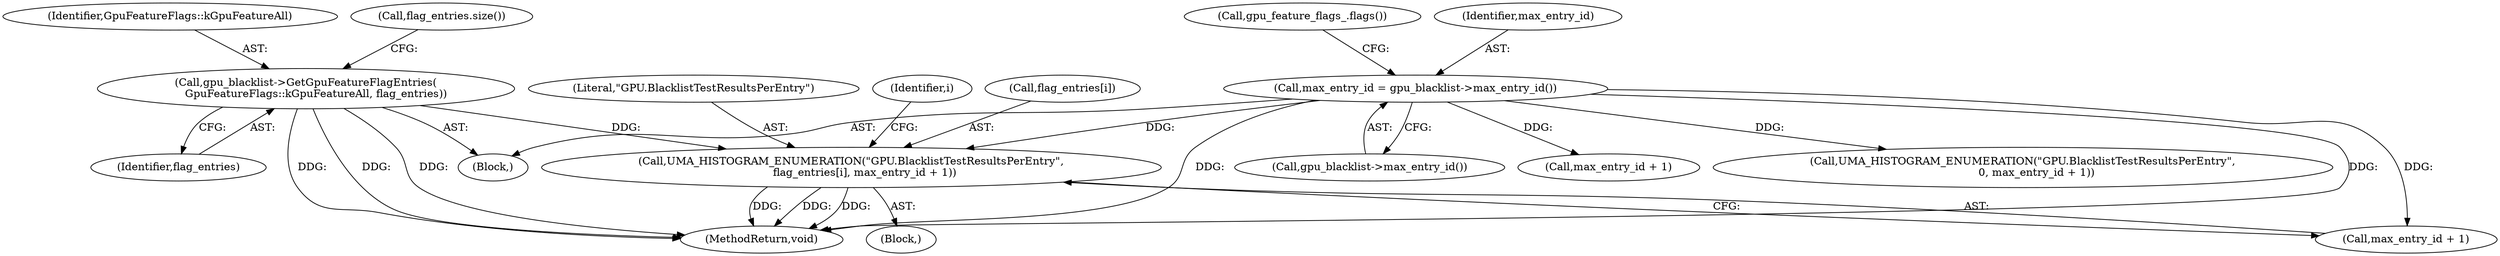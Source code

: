 digraph "0_Chrome_87c724d81f0210494211cd36814c4cb2cf4c4bd1@array" {
"1000173" [label="(Call,UMA_HISTOGRAM_ENUMERATION(\"GPU.BlacklistTestResultsPerEntry\",\n        flag_entries[i], max_entry_id + 1))"];
"1000156" [label="(Call,gpu_blacklist->GetGpuFeatureFlagEntries(\n      GpuFeatureFlags::kGpuFeatureAll, flag_entries))"];
"1000140" [label="(Call,max_entry_id = gpu_blacklist->max_entry_id())"];
"1000171" [label="(Identifier,i)"];
"1000157" [label="(Identifier,GpuFeatureFlags::kGpuFeatureAll)"];
"1000142" [label="(Call,gpu_blacklist->max_entry_id())"];
"1000158" [label="(Identifier,flag_entries)"];
"1000175" [label="(Call,flag_entries[i])"];
"1000156" [label="(Call,gpu_blacklist->GetGpuFeatureFlagEntries(\n      GpuFeatureFlags::kGpuFeatureAll, flag_entries))"];
"1000160" [label="(Call,flag_entries.size())"];
"1000145" [label="(Call,gpu_feature_flags_.flags())"];
"1000178" [label="(Call,max_entry_id + 1)"];
"1000140" [label="(Call,max_entry_id = gpu_blacklist->max_entry_id())"];
"1000174" [label="(Literal,\"GPU.BlacklistTestResultsPerEntry\")"];
"1000173" [label="(Call,UMA_HISTOGRAM_ENUMERATION(\"GPU.BlacklistTestResultsPerEntry\",\n        flag_entries[i], max_entry_id + 1))"];
"1000101" [label="(Block,)"];
"1000172" [label="(Block,)"];
"1000181" [label="(MethodReturn,void)"];
"1000150" [label="(Call,max_entry_id + 1)"];
"1000141" [label="(Identifier,max_entry_id)"];
"1000147" [label="(Call,UMA_HISTOGRAM_ENUMERATION(\"GPU.BlacklistTestResultsPerEntry\",\n        0, max_entry_id + 1))"];
"1000173" -> "1000172"  [label="AST: "];
"1000173" -> "1000178"  [label="CFG: "];
"1000174" -> "1000173"  [label="AST: "];
"1000175" -> "1000173"  [label="AST: "];
"1000178" -> "1000173"  [label="AST: "];
"1000171" -> "1000173"  [label="CFG: "];
"1000173" -> "1000181"  [label="DDG: "];
"1000173" -> "1000181"  [label="DDG: "];
"1000173" -> "1000181"  [label="DDG: "];
"1000156" -> "1000173"  [label="DDG: "];
"1000140" -> "1000173"  [label="DDG: "];
"1000156" -> "1000101"  [label="AST: "];
"1000156" -> "1000158"  [label="CFG: "];
"1000157" -> "1000156"  [label="AST: "];
"1000158" -> "1000156"  [label="AST: "];
"1000160" -> "1000156"  [label="CFG: "];
"1000156" -> "1000181"  [label="DDG: "];
"1000156" -> "1000181"  [label="DDG: "];
"1000156" -> "1000181"  [label="DDG: "];
"1000140" -> "1000101"  [label="AST: "];
"1000140" -> "1000142"  [label="CFG: "];
"1000141" -> "1000140"  [label="AST: "];
"1000142" -> "1000140"  [label="AST: "];
"1000145" -> "1000140"  [label="CFG: "];
"1000140" -> "1000181"  [label="DDG: "];
"1000140" -> "1000181"  [label="DDG: "];
"1000140" -> "1000147"  [label="DDG: "];
"1000140" -> "1000150"  [label="DDG: "];
"1000140" -> "1000178"  [label="DDG: "];
}
